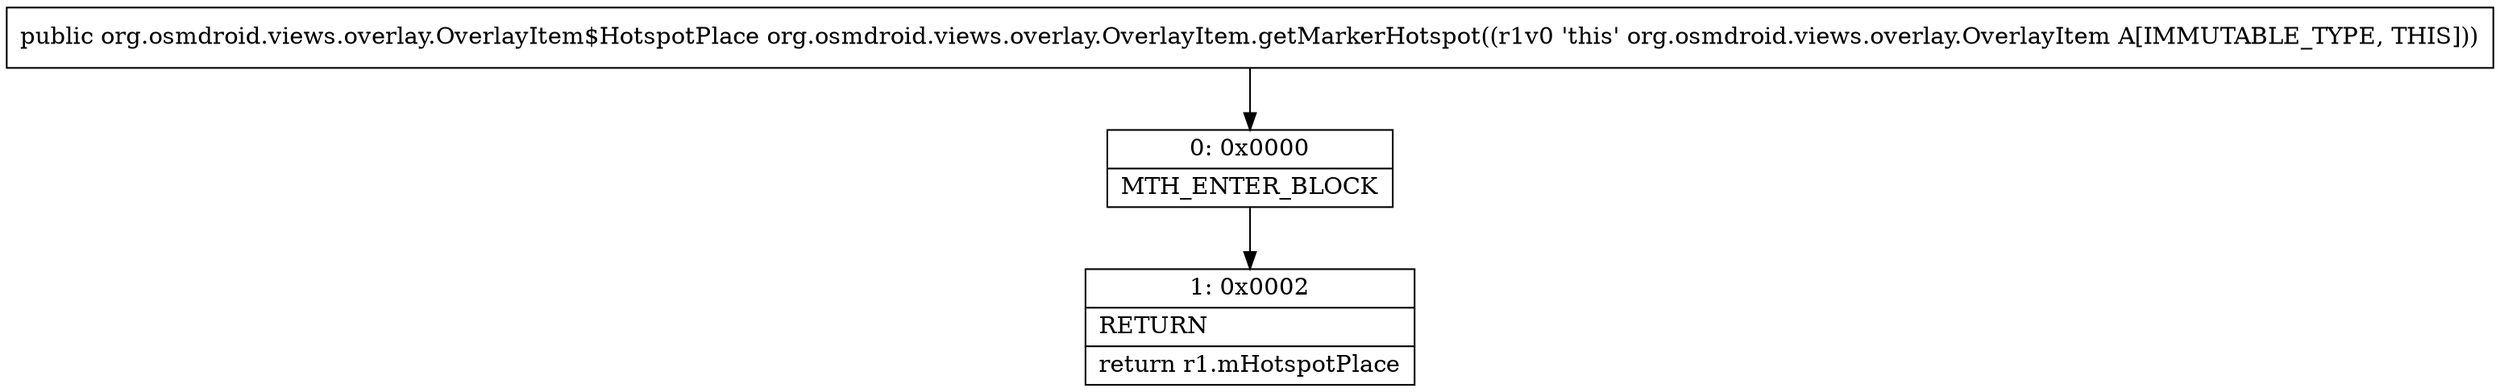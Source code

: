 digraph "CFG fororg.osmdroid.views.overlay.OverlayItem.getMarkerHotspot()Lorg\/osmdroid\/views\/overlay\/OverlayItem$HotspotPlace;" {
Node_0 [shape=record,label="{0\:\ 0x0000|MTH_ENTER_BLOCK\l}"];
Node_1 [shape=record,label="{1\:\ 0x0002|RETURN\l|return r1.mHotspotPlace\l}"];
MethodNode[shape=record,label="{public org.osmdroid.views.overlay.OverlayItem$HotspotPlace org.osmdroid.views.overlay.OverlayItem.getMarkerHotspot((r1v0 'this' org.osmdroid.views.overlay.OverlayItem A[IMMUTABLE_TYPE, THIS])) }"];
MethodNode -> Node_0;
Node_0 -> Node_1;
}

